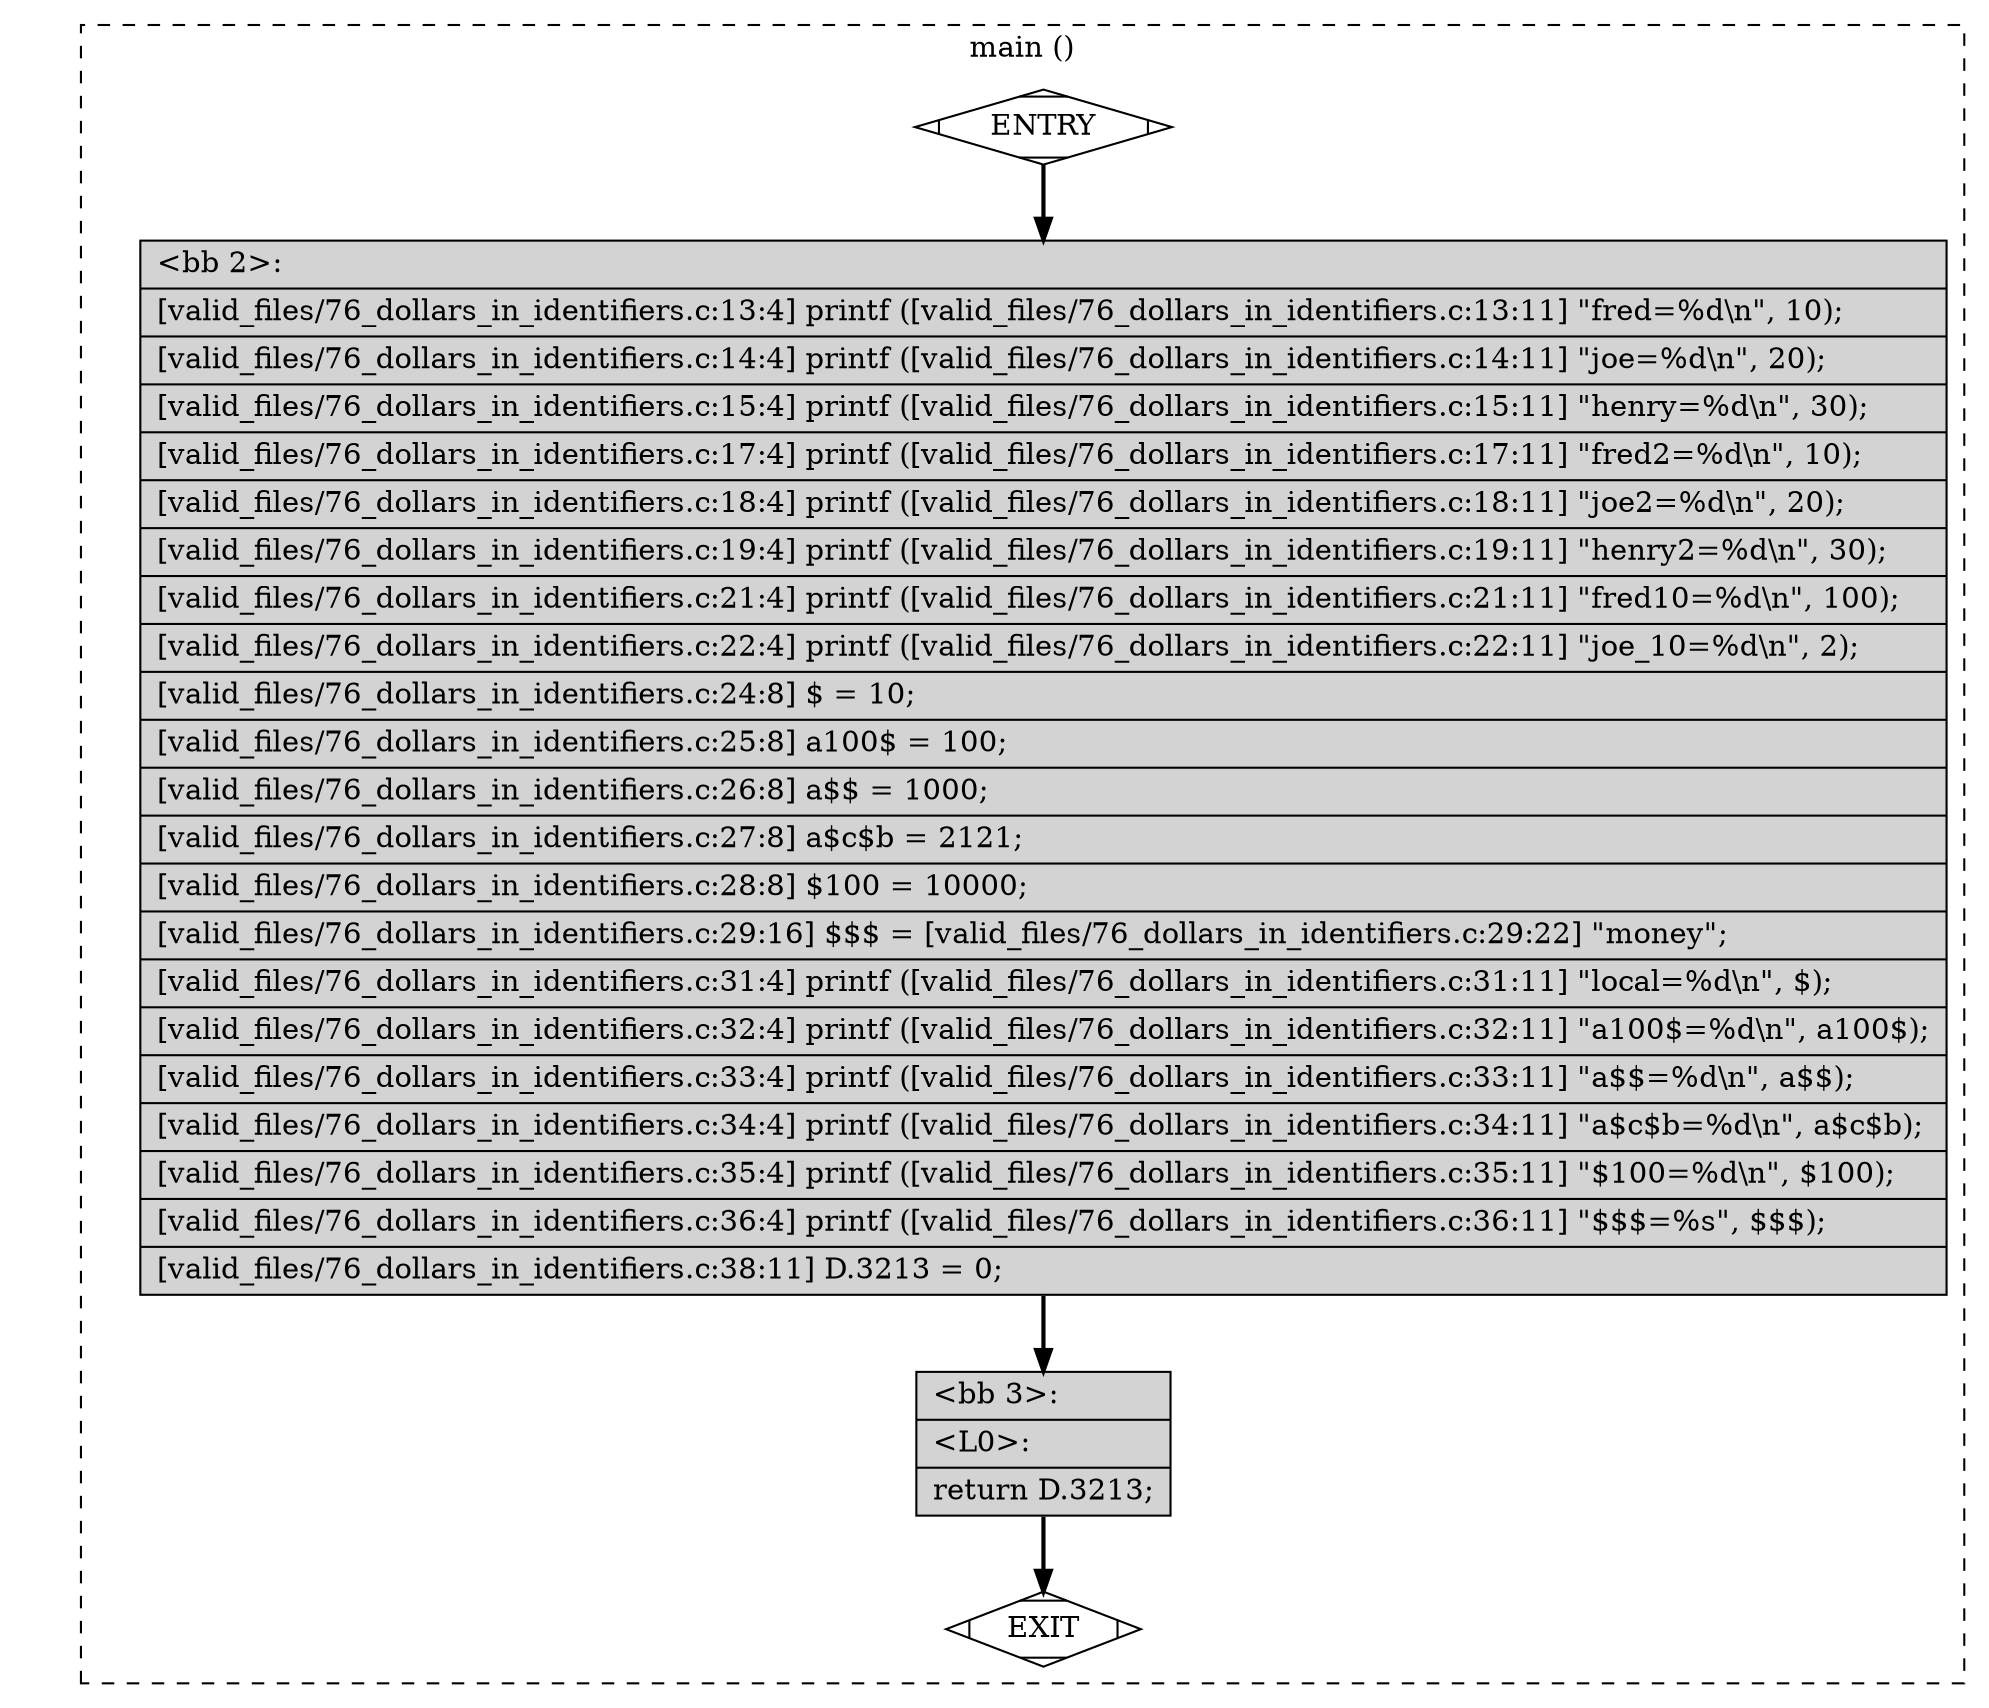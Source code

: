digraph "a-76_dollars_in_identifiers.c.015t.cfg" {
overlap=false;
subgraph "cluster_main" {
	style="dashed";
	color="black";
	label="main ()";
	fn_0_basic_block_0 [shape=Mdiamond,style=filled,fillcolor=white,label="ENTRY"];

	fn_0_basic_block_1 [shape=Mdiamond,style=filled,fillcolor=white,label="EXIT"];

	fn_0_basic_block_2 [shape=record,style=filled,fillcolor=lightgrey,label="{\<bb\ 2\>:\l\
|[valid_files/76_dollars_in_identifiers.c:13:4]\ printf\ ([valid_files/76_dollars_in_identifiers.c:13:11]\ \"fred=%d\\n\",\ 10);\l\
|[valid_files/76_dollars_in_identifiers.c:14:4]\ printf\ ([valid_files/76_dollars_in_identifiers.c:14:11]\ \"joe=%d\\n\",\ 20);\l\
|[valid_files/76_dollars_in_identifiers.c:15:4]\ printf\ ([valid_files/76_dollars_in_identifiers.c:15:11]\ \"henry=%d\\n\",\ 30);\l\
|[valid_files/76_dollars_in_identifiers.c:17:4]\ printf\ ([valid_files/76_dollars_in_identifiers.c:17:11]\ \"fred2=%d\\n\",\ 10);\l\
|[valid_files/76_dollars_in_identifiers.c:18:4]\ printf\ ([valid_files/76_dollars_in_identifiers.c:18:11]\ \"joe2=%d\\n\",\ 20);\l\
|[valid_files/76_dollars_in_identifiers.c:19:4]\ printf\ ([valid_files/76_dollars_in_identifiers.c:19:11]\ \"henry2=%d\\n\",\ 30);\l\
|[valid_files/76_dollars_in_identifiers.c:21:4]\ printf\ ([valid_files/76_dollars_in_identifiers.c:21:11]\ \"fred10=%d\\n\",\ 100);\l\
|[valid_files/76_dollars_in_identifiers.c:22:4]\ printf\ ([valid_files/76_dollars_in_identifiers.c:22:11]\ \"joe_10=%d\\n\",\ 2);\l\
|[valid_files/76_dollars_in_identifiers.c:24:8]\ $\ =\ 10;\l\
|[valid_files/76_dollars_in_identifiers.c:25:8]\ a100$\ =\ 100;\l\
|[valid_files/76_dollars_in_identifiers.c:26:8]\ a$$\ =\ 1000;\l\
|[valid_files/76_dollars_in_identifiers.c:27:8]\ a$c$b\ =\ 2121;\l\
|[valid_files/76_dollars_in_identifiers.c:28:8]\ $100\ =\ 10000;\l\
|[valid_files/76_dollars_in_identifiers.c:29:16]\ $$$\ =\ [valid_files/76_dollars_in_identifiers.c:29:22]\ \"money\";\l\
|[valid_files/76_dollars_in_identifiers.c:31:4]\ printf\ ([valid_files/76_dollars_in_identifiers.c:31:11]\ \"local=%d\\n\",\ $);\l\
|[valid_files/76_dollars_in_identifiers.c:32:4]\ printf\ ([valid_files/76_dollars_in_identifiers.c:32:11]\ \"a100$=%d\\n\",\ a100$);\l\
|[valid_files/76_dollars_in_identifiers.c:33:4]\ printf\ ([valid_files/76_dollars_in_identifiers.c:33:11]\ \"a$$=%d\\n\",\ a$$);\l\
|[valid_files/76_dollars_in_identifiers.c:34:4]\ printf\ ([valid_files/76_dollars_in_identifiers.c:34:11]\ \"a$c$b=%d\\n\",\ a$c$b);\l\
|[valid_files/76_dollars_in_identifiers.c:35:4]\ printf\ ([valid_files/76_dollars_in_identifiers.c:35:11]\ \"$100=%d\\n\",\ $100);\l\
|[valid_files/76_dollars_in_identifiers.c:36:4]\ printf\ ([valid_files/76_dollars_in_identifiers.c:36:11]\ \"$$$=%s\",\ $$$);\l\
|[valid_files/76_dollars_in_identifiers.c:38:11]\ D.3213\ =\ 0;\l\
}"];

	fn_0_basic_block_3 [shape=record,style=filled,fillcolor=lightgrey,label="{\<bb\ 3\>:\l\
|\<L0\>:\l\
|return\ D.3213;\l\
}"];

	fn_0_basic_block_0:s -> fn_0_basic_block_2:n [style="solid,bold",color=black,weight=100,constraint=true];
	fn_0_basic_block_2:s -> fn_0_basic_block_3:n [style="solid,bold",color=black,weight=100,constraint=true];
	fn_0_basic_block_3:s -> fn_0_basic_block_1:n [style="solid,bold",color=black,weight=10,constraint=true];
	fn_0_basic_block_0:s -> fn_0_basic_block_1:n [style="invis",constraint=true];
}
}
